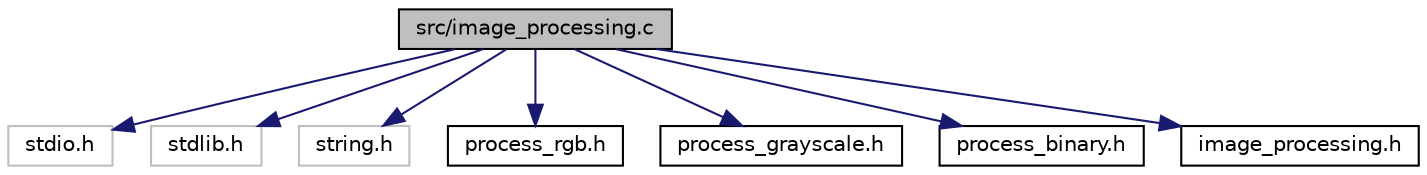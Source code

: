 digraph "src/image_processing.c"
{
  edge [fontname="Helvetica",fontsize="10",labelfontname="Helvetica",labelfontsize="10"];
  node [fontname="Helvetica",fontsize="10",shape=record];
  Node0 [label="src/image_processing.c",height=0.2,width=0.4,color="black", fillcolor="grey75", style="filled", fontcolor="black"];
  Node0 -> Node1 [color="midnightblue",fontsize="10",style="solid",fontname="Helvetica"];
  Node1 [label="stdio.h",height=0.2,width=0.4,color="grey75", fillcolor="white", style="filled"];
  Node0 -> Node2 [color="midnightblue",fontsize="10",style="solid",fontname="Helvetica"];
  Node2 [label="stdlib.h",height=0.2,width=0.4,color="grey75", fillcolor="white", style="filled"];
  Node0 -> Node3 [color="midnightblue",fontsize="10",style="solid",fontname="Helvetica"];
  Node3 [label="string.h",height=0.2,width=0.4,color="grey75", fillcolor="white", style="filled"];
  Node0 -> Node4 [color="midnightblue",fontsize="10",style="solid",fontname="Helvetica"];
  Node4 [label="process_rgb.h",height=0.2,width=0.4,color="black", fillcolor="white", style="filled",URL="$process__rgb_8h.html"];
  Node0 -> Node5 [color="midnightblue",fontsize="10",style="solid",fontname="Helvetica"];
  Node5 [label="process_grayscale.h",height=0.2,width=0.4,color="black", fillcolor="white", style="filled",URL="$process__grayscale_8h.html"];
  Node0 -> Node6 [color="midnightblue",fontsize="10",style="solid",fontname="Helvetica"];
  Node6 [label="process_binary.h",height=0.2,width=0.4,color="black", fillcolor="white", style="filled",URL="$process__binary_8h.html"];
  Node0 -> Node7 [color="midnightblue",fontsize="10",style="solid",fontname="Helvetica"];
  Node7 [label="image_processing.h",height=0.2,width=0.4,color="black", fillcolor="white", style="filled",URL="$image__processing_8h.html"];
}

